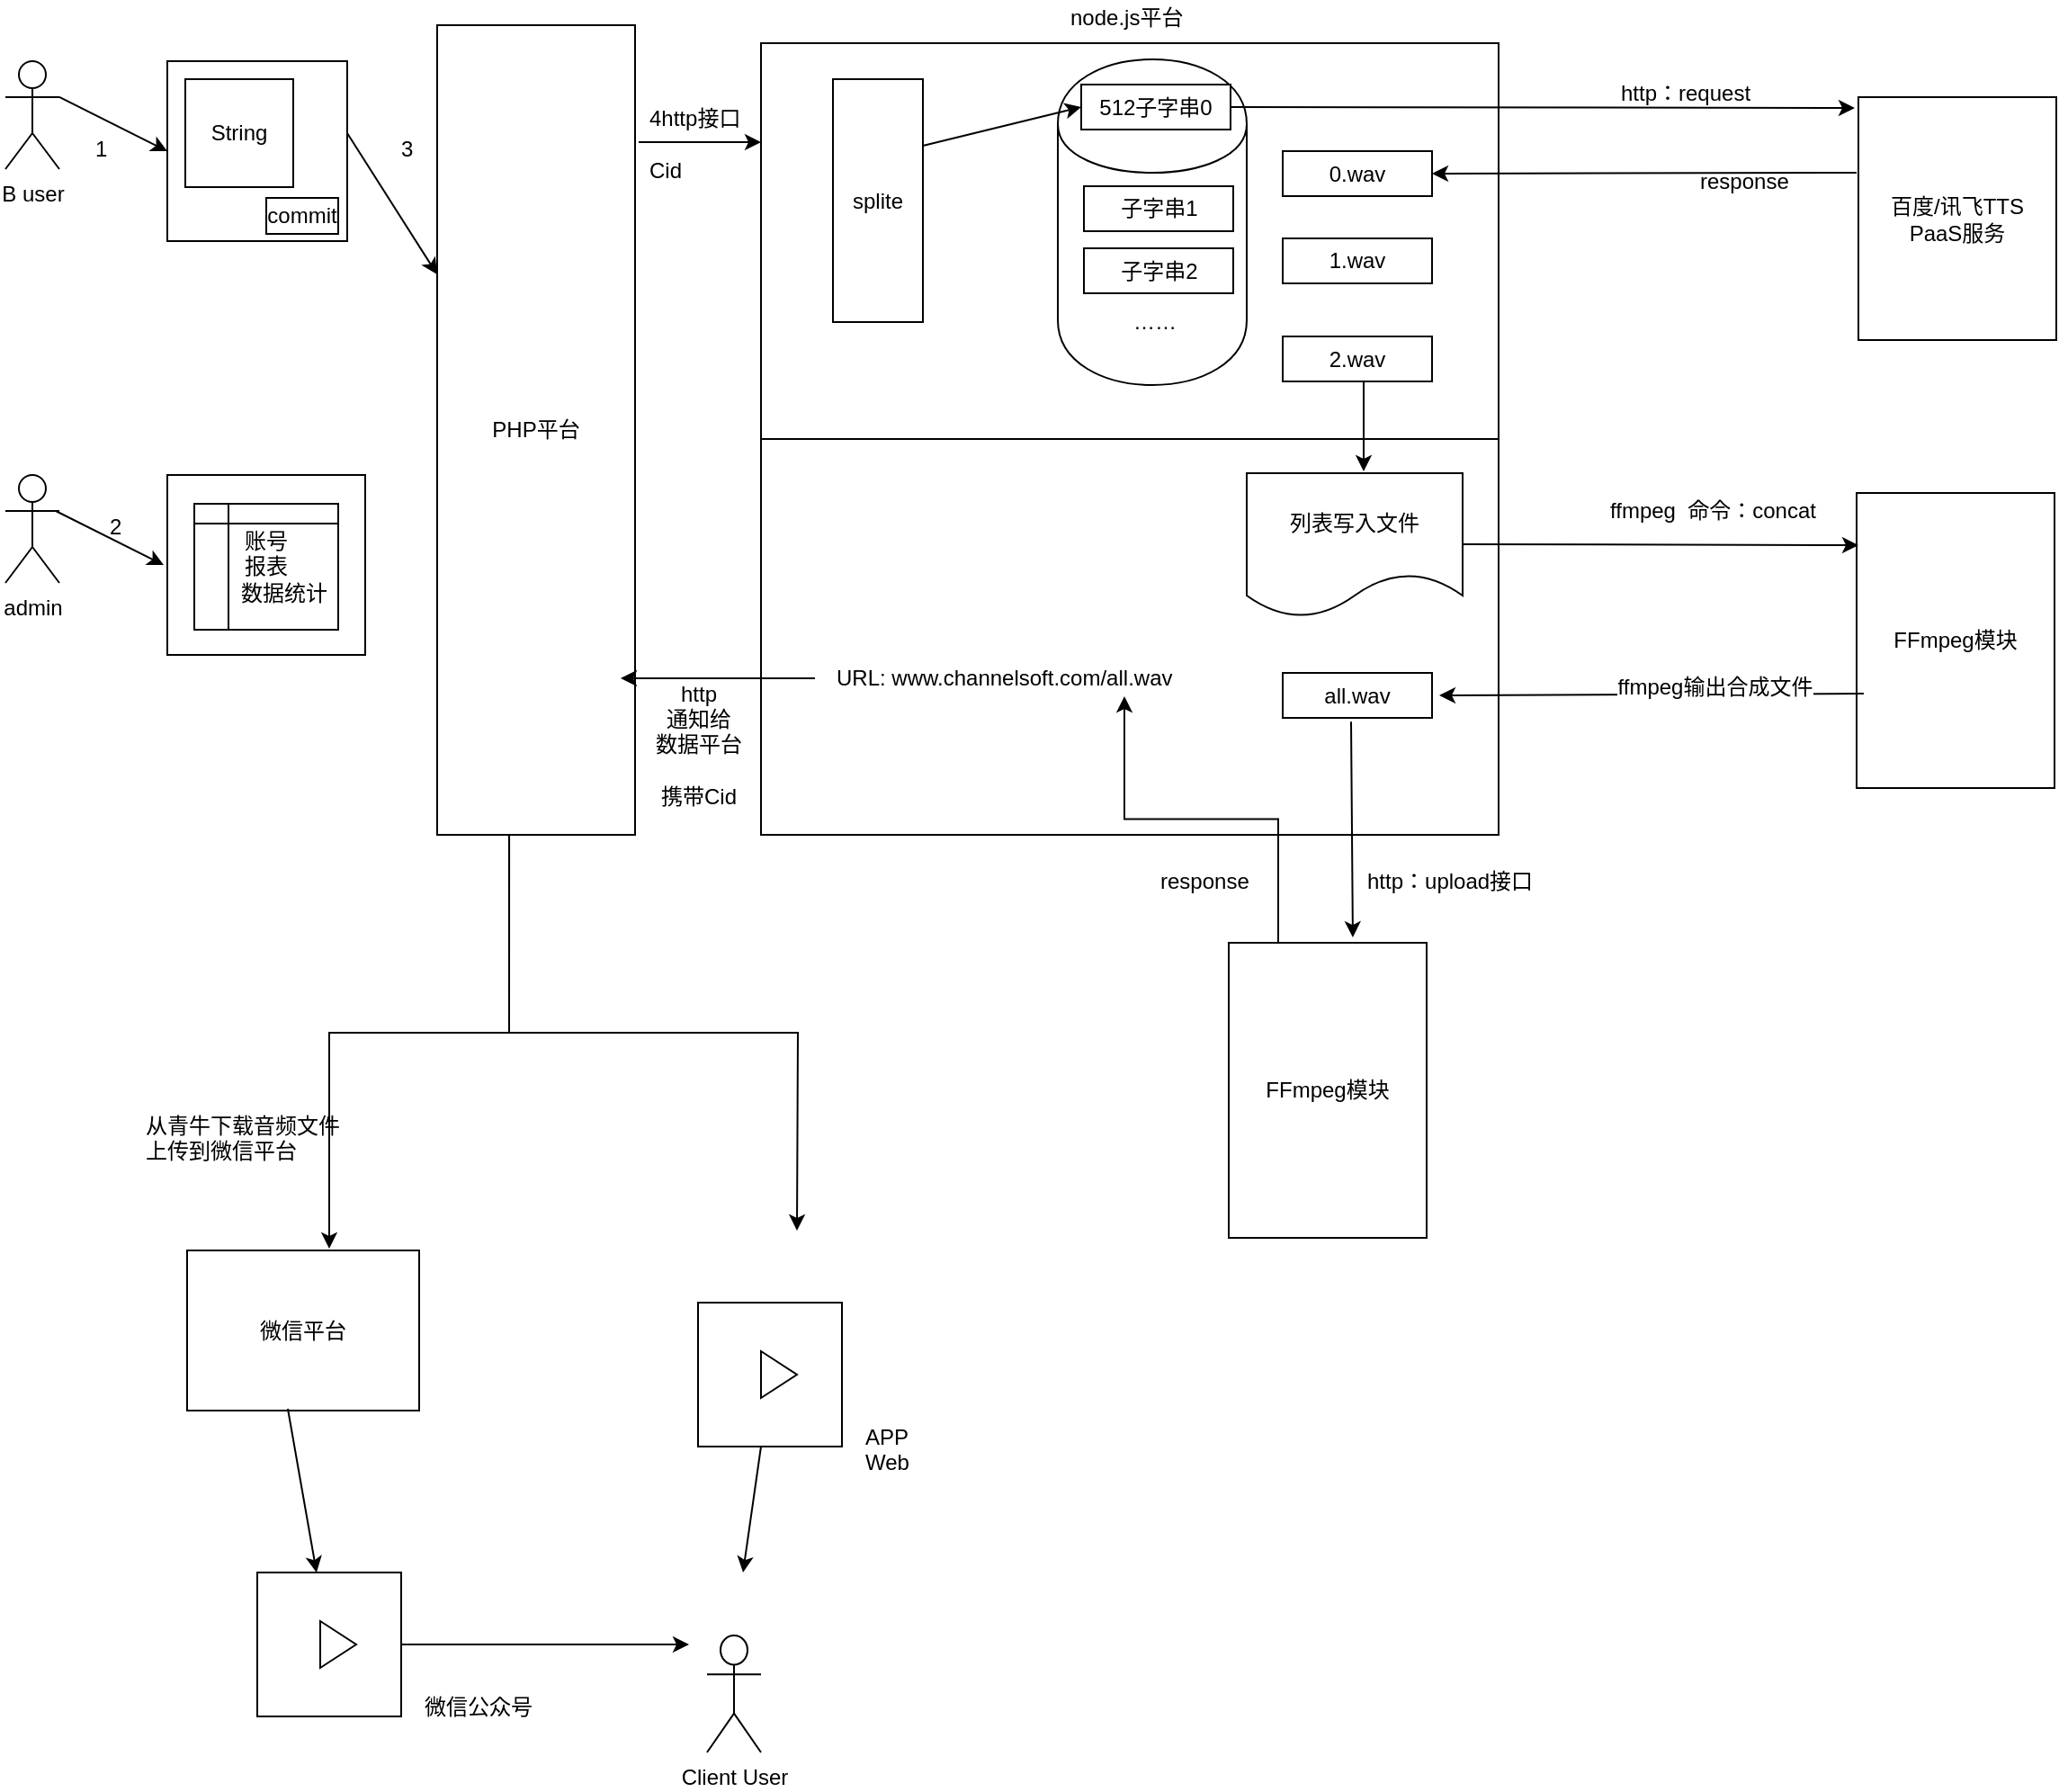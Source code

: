 <mxfile version="10.6.7" type="github"><diagram id="krVOmBQLmAQJuNOJWPd5" name="Page-1"><mxGraphModel dx="1080" dy="401" grid="1" gridSize="10" guides="1" tooltips="1" connect="1" arrows="1" fold="1" page="1" pageScale="1" pageWidth="827" pageHeight="1169" math="0" shadow="0"><root><mxCell id="0"/><mxCell id="1" parent="0"/><mxCell id="4Xqxun-vfge2mHhw9Lkq-16" value="" style="rounded=0;whiteSpace=wrap;html=1;" vertex="1" parent="1"><mxGeometry x="470" y="30" width="410" height="220" as="geometry"/></mxCell><mxCell id="4Xqxun-vfge2mHhw9Lkq-52" value="" style="shape=cylinder;whiteSpace=wrap;html=1;boundedLbl=1;backgroundOutline=1;" vertex="1" parent="1"><mxGeometry x="635" y="39" width="105" height="181" as="geometry"/></mxCell><mxCell id="4Xqxun-vfge2mHhw9Lkq-1" value="B user" style="shape=umlActor;verticalLabelPosition=bottom;labelBackgroundColor=#ffffff;verticalAlign=top;html=1;outlineConnect=0;" vertex="1" parent="1"><mxGeometry x="50" y="40" width="30" height="60" as="geometry"/></mxCell><mxCell id="4Xqxun-vfge2mHhw9Lkq-2" value="admin" style="shape=umlActor;verticalLabelPosition=bottom;labelBackgroundColor=#ffffff;verticalAlign=top;html=1;outlineConnect=0;" vertex="1" parent="1"><mxGeometry x="50" y="270" width="30" height="60" as="geometry"/></mxCell><mxCell id="4Xqxun-vfge2mHhw9Lkq-4" value="" style="rounded=0;whiteSpace=wrap;html=1;" vertex="1" parent="1"><mxGeometry x="140" y="40" width="100" height="100" as="geometry"/></mxCell><mxCell id="4Xqxun-vfge2mHhw9Lkq-3" value="String" style="whiteSpace=wrap;html=1;aspect=fixed;" vertex="1" parent="1"><mxGeometry x="150" y="50" width="60" height="60" as="geometry"/></mxCell><mxCell id="4Xqxun-vfge2mHhw9Lkq-5" value="commit" style="rounded=0;whiteSpace=wrap;html=1;" vertex="1" parent="1"><mxGeometry x="195" y="116" width="40" height="20" as="geometry"/></mxCell><mxCell id="4Xqxun-vfge2mHhw9Lkq-6" value="审核/&lt;br&gt;报表/&lt;br&gt;数据统计" style="rounded=0;whiteSpace=wrap;html=1;" vertex="1" parent="1"><mxGeometry x="140" y="270" width="110" height="100" as="geometry"/></mxCell><mxCell id="4Xqxun-vfge2mHhw9Lkq-7" value="账号&lt;br&gt;报表&lt;br&gt;&amp;nbsp; &amp;nbsp; &amp;nbsp; 数据统计" style="shape=internalStorage;whiteSpace=wrap;html=1;backgroundOutline=1;dx=19;dy=11;" vertex="1" parent="1"><mxGeometry x="155" y="286" width="80" height="70" as="geometry"/></mxCell><mxCell id="4Xqxun-vfge2mHhw9Lkq-14" value="PHP平台" style="rounded=0;whiteSpace=wrap;html=1;" vertex="1" parent="1"><mxGeometry x="290" y="20" width="110" height="450" as="geometry"/></mxCell><mxCell id="4Xqxun-vfge2mHhw9Lkq-17" value="" style="rounded=0;whiteSpace=wrap;html=1;" vertex="1" parent="1"><mxGeometry x="470" y="250" width="410" height="220" as="geometry"/></mxCell><mxCell id="4Xqxun-vfge2mHhw9Lkq-19" value="" style="endArrow=classic;html=1;exitX=1;exitY=0.333;exitDx=0;exitDy=0;exitPerimeter=0;entryX=0;entryY=0.5;entryDx=0;entryDy=0;" edge="1" parent="1" source="4Xqxun-vfge2mHhw9Lkq-1" target="4Xqxun-vfge2mHhw9Lkq-4"><mxGeometry width="50" height="50" relative="1" as="geometry"><mxPoint x="65" y="179" as="sourcePoint"/><mxPoint x="115" y="129" as="targetPoint"/></mxGeometry></mxCell><mxCell id="4Xqxun-vfge2mHhw9Lkq-20" value="1" style="text;html=1;resizable=0;points=[];autosize=1;align=left;verticalAlign=top;spacingTop=-4;" vertex="1" parent="1"><mxGeometry x="98" y="79" width="20" height="20" as="geometry"/></mxCell><mxCell id="4Xqxun-vfge2mHhw9Lkq-21" value="" style="endArrow=classic;html=1;exitX=1;exitY=0.333;exitDx=0;exitDy=0;exitPerimeter=0;entryX=0;entryY=0.5;entryDx=0;entryDy=0;" edge="1" parent="1"><mxGeometry width="50" height="50" relative="1" as="geometry"><mxPoint x="78" y="290" as="sourcePoint"/><mxPoint x="138" y="320" as="targetPoint"/></mxGeometry></mxCell><mxCell id="4Xqxun-vfge2mHhw9Lkq-22" value="2" style="text;html=1;resizable=0;points=[];autosize=1;align=left;verticalAlign=top;spacingTop=-4;" vertex="1" parent="1"><mxGeometry x="106" y="289" width="20" height="20" as="geometry"/></mxCell><mxCell id="4Xqxun-vfge2mHhw9Lkq-24" value="" style="endArrow=classic;html=1;exitX=1;exitY=0.333;exitDx=0;exitDy=0;exitPerimeter=0;" edge="1" parent="1"><mxGeometry width="50" height="50" relative="1" as="geometry"><mxPoint x="240" y="80" as="sourcePoint"/><mxPoint x="290" y="158.571" as="targetPoint"/></mxGeometry></mxCell><mxCell id="4Xqxun-vfge2mHhw9Lkq-25" value="" style="endArrow=classic;html=1;entryX=0;entryY=0.25;entryDx=0;entryDy=0;" edge="1" parent="1" target="4Xqxun-vfge2mHhw9Lkq-16"><mxGeometry width="50" height="50" relative="1" as="geometry"><mxPoint x="402" y="85" as="sourcePoint"/><mxPoint x="438" y="157.571" as="targetPoint"/></mxGeometry></mxCell><mxCell id="4Xqxun-vfge2mHhw9Lkq-26" value="4http接口&lt;br&gt;&lt;br&gt;Cid&lt;br&gt;" style="text;html=1;resizable=0;points=[];autosize=1;align=left;verticalAlign=top;spacingTop=-4;" vertex="1" parent="1"><mxGeometry x="406" y="62" width="70" height="40" as="geometry"/></mxCell><mxCell id="4Xqxun-vfge2mHhw9Lkq-27" value="3" style="text;html=1;resizable=0;points=[];autosize=1;align=left;verticalAlign=top;spacingTop=-4;" vertex="1" parent="1"><mxGeometry x="268" y="79" width="20" height="20" as="geometry"/></mxCell><mxCell id="4Xqxun-vfge2mHhw9Lkq-28" value="" style="endArrow=classic;html=1;entryX=0.439;entryY=0.136;entryDx=0;entryDy=0;entryPerimeter=0;" edge="1" parent="1"><mxGeometry width="50" height="50" relative="1" as="geometry"><mxPoint x="805" y="218" as="sourcePoint"/><mxPoint x="805" y="268" as="targetPoint"/></mxGeometry></mxCell><mxCell id="4Xqxun-vfge2mHhw9Lkq-29" value="node.js平台" style="text;html=1;resizable=0;points=[];autosize=1;align=left;verticalAlign=top;spacingTop=-4;" vertex="1" parent="1"><mxGeometry x="640" y="6" width="80" height="20" as="geometry"/></mxCell><mxCell id="4Xqxun-vfge2mHhw9Lkq-31" value="splite" style="rounded=0;whiteSpace=wrap;html=1;" vertex="1" parent="1"><mxGeometry x="510" y="50" width="50" height="135" as="geometry"/></mxCell><mxCell id="4Xqxun-vfge2mHhw9Lkq-32" value="512子字串0" style="rounded=0;whiteSpace=wrap;html=1;" vertex="1" parent="1"><mxGeometry x="648" y="53" width="83" height="25" as="geometry"/></mxCell><mxCell id="4Xqxun-vfge2mHhw9Lkq-38" value="百度/讯飞TTS&lt;br&gt;PaaS服务" style="rounded=0;whiteSpace=wrap;html=1;" vertex="1" parent="1"><mxGeometry x="1080" y="60" width="110" height="135" as="geometry"/></mxCell><mxCell id="4Xqxun-vfge2mHhw9Lkq-39" value="FFmpeg模块" style="rounded=0;whiteSpace=wrap;html=1;" vertex="1" parent="1"><mxGeometry x="1079" y="280" width="110" height="164" as="geometry"/></mxCell><mxCell id="4Xqxun-vfge2mHhw9Lkq-40" value="0.wav" style="rounded=0;whiteSpace=wrap;html=1;" vertex="1" parent="1"><mxGeometry x="760" y="90" width="83" height="25" as="geometry"/></mxCell><mxCell id="4Xqxun-vfge2mHhw9Lkq-41" value="子字串1" style="rounded=0;whiteSpace=wrap;html=1;" vertex="1" parent="1"><mxGeometry x="649.5" y="109.5" width="83" height="25" as="geometry"/></mxCell><mxCell id="4Xqxun-vfge2mHhw9Lkq-42" value="子字串2" style="rounded=0;whiteSpace=wrap;html=1;" vertex="1" parent="1"><mxGeometry x="649.5" y="144" width="83" height="25" as="geometry"/></mxCell><mxCell id="4Xqxun-vfge2mHhw9Lkq-43" value="1.wav" style="rounded=0;whiteSpace=wrap;html=1;" vertex="1" parent="1"><mxGeometry x="760" y="138.5" width="83" height="25" as="geometry"/></mxCell><mxCell id="4Xqxun-vfge2mHhw9Lkq-46" value="2.wav" style="rounded=0;whiteSpace=wrap;html=1;" vertex="1" parent="1"><mxGeometry x="760" y="193" width="83" height="25" as="geometry"/></mxCell><mxCell id="4Xqxun-vfge2mHhw9Lkq-47" value="" style="endArrow=classic;html=1;entryX=0;entryY=0.5;entryDx=0;entryDy=0;" edge="1" parent="1" target="4Xqxun-vfge2mHhw9Lkq-32"><mxGeometry width="50" height="50" relative="1" as="geometry"><mxPoint x="560" y="87" as="sourcePoint"/><mxPoint x="610" y="37" as="targetPoint"/></mxGeometry></mxCell><mxCell id="4Xqxun-vfge2mHhw9Lkq-48" value="" style="endArrow=classic;html=1;" edge="1" parent="1"><mxGeometry width="50" height="50" relative="1" as="geometry"><mxPoint x="731" y="65.5" as="sourcePoint"/><mxPoint x="1078" y="66" as="targetPoint"/></mxGeometry></mxCell><mxCell id="4Xqxun-vfge2mHhw9Lkq-49" value="" style="endArrow=classic;html=1;entryX=1;entryY=0.5;entryDx=0;entryDy=0;" edge="1" parent="1" target="4Xqxun-vfge2mHhw9Lkq-40"><mxGeometry width="50" height="50" relative="1" as="geometry"><mxPoint x="1079" y="102" as="sourcePoint"/><mxPoint x="1167" y="81" as="targetPoint"/></mxGeometry></mxCell><mxCell id="4Xqxun-vfge2mHhw9Lkq-50" value="http：request" style="text;html=1;resizable=0;points=[];autosize=1;align=left;verticalAlign=top;spacingTop=-4;" vertex="1" parent="1"><mxGeometry x="946" y="48" width="90" height="20" as="geometry"/></mxCell><mxCell id="4Xqxun-vfge2mHhw9Lkq-51" value="response" style="text;html=1;resizable=0;points=[];autosize=1;align=left;verticalAlign=top;spacingTop=-4;" vertex="1" parent="1"><mxGeometry x="990" y="97" width="60" height="20" as="geometry"/></mxCell><mxCell id="4Xqxun-vfge2mHhw9Lkq-53" value="……" style="text;html=1;resizable=0;points=[];autosize=1;align=left;verticalAlign=top;spacingTop=-4;" vertex="1" parent="1"><mxGeometry x="675" y="175" width="40" height="20" as="geometry"/></mxCell><mxCell id="4Xqxun-vfge2mHhw9Lkq-54" value="列表写入文件" style="shape=document;whiteSpace=wrap;html=1;boundedLbl=1;" vertex="1" parent="1"><mxGeometry x="740" y="269" width="120" height="80" as="geometry"/></mxCell><mxCell id="4Xqxun-vfge2mHhw9Lkq-55" value="" style="endArrow=classic;html=1;" edge="1" parent="1"><mxGeometry width="50" height="50" relative="1" as="geometry"><mxPoint x="860" y="308.5" as="sourcePoint"/><mxPoint x="1080" y="309" as="targetPoint"/></mxGeometry></mxCell><mxCell id="4Xqxun-vfge2mHhw9Lkq-56" value="ffmpeg&amp;nbsp; 命令：concat" style="text;html=1;resizable=0;points=[];autosize=1;align=left;verticalAlign=top;spacingTop=-4;" vertex="1" parent="1"><mxGeometry x="939.5" y="280" width="130" height="20" as="geometry"/></mxCell><mxCell id="4Xqxun-vfge2mHhw9Lkq-57" value="all.wav" style="rounded=0;whiteSpace=wrap;html=1;" vertex="1" parent="1"><mxGeometry x="760" y="380" width="83" height="25" as="geometry"/></mxCell><mxCell id="4Xqxun-vfge2mHhw9Lkq-58" value="" style="endArrow=classic;html=1;entryX=1;entryY=0.5;entryDx=0;entryDy=0;" edge="1" parent="1"><mxGeometry width="50" height="50" relative="1" as="geometry"><mxPoint x="1083" y="391.5" as="sourcePoint"/><mxPoint x="847" y="392.5" as="targetPoint"/></mxGeometry></mxCell><mxCell id="4Xqxun-vfge2mHhw9Lkq-59" value="ffmpeg输出合成文件" style="text;html=1;resizable=0;points=[];align=center;verticalAlign=middle;labelBackgroundColor=#ffffff;" vertex="1" connectable="0" parent="4Xqxun-vfge2mHhw9Lkq-58"><mxGeometry x="-0.297" y="-4" relative="1" as="geometry"><mxPoint as="offset"/></mxGeometry></mxCell><mxCell id="4Xqxun-vfge2mHhw9Lkq-60" value="FFmpeg模块" style="rounded=0;whiteSpace=wrap;html=1;" vertex="1" parent="1"><mxGeometry x="730" y="530" width="110" height="164" as="geometry"/></mxCell><mxCell id="4Xqxun-vfge2mHhw9Lkq-61" value="URL: www.channelsoft.com/all.wav" style="text;html=1;resizable=0;points=[];autosize=1;align=left;verticalAlign=top;spacingTop=-4;" vertex="1" parent="1"><mxGeometry x="510" y="372.5" width="200" height="20" as="geometry"/></mxCell><mxCell id="4Xqxun-vfge2mHhw9Lkq-62" value="" style="endArrow=classic;html=1;exitX=0.8;exitY=0.714;exitDx=0;exitDy=0;exitPerimeter=0;entryX=0.627;entryY=-0.018;entryDx=0;entryDy=0;entryPerimeter=0;" edge="1" parent="1" source="4Xqxun-vfge2mHhw9Lkq-17" target="4Xqxun-vfge2mHhw9Lkq-60"><mxGeometry width="50" height="50" relative="1" as="geometry"><mxPoint x="800" y="470" as="sourcePoint"/><mxPoint x="800" y="520" as="targetPoint"/></mxGeometry></mxCell><mxCell id="4Xqxun-vfge2mHhw9Lkq-65" value="" style="edgeStyle=orthogonalEdgeStyle;rounded=0;orthogonalLoop=1;jettySize=auto;html=1;exitX=0.25;exitY=0;exitDx=0;exitDy=0;entryX=0.81;entryY=1.025;entryDx=0;entryDy=0;entryPerimeter=0;" edge="1" parent="1" source="4Xqxun-vfge2mHhw9Lkq-60" target="4Xqxun-vfge2mHhw9Lkq-61"><mxGeometry relative="1" as="geometry"/></mxCell><mxCell id="4Xqxun-vfge2mHhw9Lkq-63" value="http：upload接口" style="text;html=1;resizable=0;points=[];autosize=1;align=left;verticalAlign=top;spacingTop=-4;" vertex="1" parent="1"><mxGeometry x="805" y="486" width="110" height="20" as="geometry"/></mxCell><mxCell id="4Xqxun-vfge2mHhw9Lkq-64" value="response" style="text;html=1;resizable=0;points=[];autosize=1;align=left;verticalAlign=top;spacingTop=-4;" vertex="1" parent="1"><mxGeometry x="689.5" y="486" width="60" height="20" as="geometry"/></mxCell><mxCell id="4Xqxun-vfge2mHhw9Lkq-68" value="" style="endArrow=classic;html=1;entryX=1;entryY=0.5;entryDx=0;entryDy=0;" edge="1" parent="1"><mxGeometry width="50" height="50" relative="1" as="geometry"><mxPoint x="500" y="383" as="sourcePoint"/><mxPoint x="392" y="383" as="targetPoint"/></mxGeometry></mxCell><mxCell id="4Xqxun-vfge2mHhw9Lkq-69" value="http &lt;br&gt;通知给&lt;br&gt;数据平台&lt;br&gt;&lt;br&gt;携带Cid&lt;br&gt;" style="text;html=1;resizable=0;points=[];align=center;verticalAlign=middle;labelBackgroundColor=#ffffff;" vertex="1" connectable="0" parent="4Xqxun-vfge2mHhw9Lkq-68"><mxGeometry x="-0.297" y="-4" relative="1" as="geometry"><mxPoint x="-27" y="41" as="offset"/></mxGeometry></mxCell><mxCell id="4Xqxun-vfge2mHhw9Lkq-70" value="" style="edgeStyle=orthogonalEdgeStyle;rounded=0;orthogonalLoop=1;jettySize=auto;html=1;exitX=0.364;exitY=1;exitDx=0;exitDy=0;exitPerimeter=0;" edge="1" parent="1" source="4Xqxun-vfge2mHhw9Lkq-14"><mxGeometry relative="1" as="geometry"><mxPoint x="400" y="581" as="sourcePoint"/><mxPoint x="490" y="690" as="targetPoint"/></mxGeometry></mxCell><mxCell id="4Xqxun-vfge2mHhw9Lkq-71" value="" style="group" vertex="1" connectable="0" parent="1"><mxGeometry x="435" y="710" width="190" height="115" as="geometry"/></mxCell><mxCell id="4Xqxun-vfge2mHhw9Lkq-73" value="" style="whiteSpace=wrap;html=1;aspect=fixed;" vertex="1" parent="4Xqxun-vfge2mHhw9Lkq-71"><mxGeometry y="20" width="80" height="80" as="geometry"/></mxCell><mxCell id="4Xqxun-vfge2mHhw9Lkq-74" value="" style="triangle;whiteSpace=wrap;html=1;" vertex="1" parent="4Xqxun-vfge2mHhw9Lkq-71"><mxGeometry x="35" y="47" width="20" height="26" as="geometry"/></mxCell><mxCell id="4Xqxun-vfge2mHhw9Lkq-75" value="APP&lt;br&gt;Web&lt;br&gt;" style="text;html=1;resizable=0;points=[];autosize=1;align=left;verticalAlign=top;spacingTop=-4;" vertex="1" parent="4Xqxun-vfge2mHhw9Lkq-71"><mxGeometry x="91" y="85" width="40" height="30" as="geometry"/></mxCell><mxCell id="4Xqxun-vfge2mHhw9Lkq-88" value="" style="endArrow=classic;html=1;" edge="1" parent="4Xqxun-vfge2mHhw9Lkq-71"><mxGeometry width="50" height="50" relative="1" as="geometry"><mxPoint x="35" y="100" as="sourcePoint"/><mxPoint x="25" y="170" as="targetPoint"/></mxGeometry></mxCell><mxCell id="4Xqxun-vfge2mHhw9Lkq-76" value="" style="edgeStyle=orthogonalEdgeStyle;rounded=0;orthogonalLoop=1;jettySize=auto;html=1;" edge="1" parent="1"><mxGeometry relative="1" as="geometry"><mxPoint x="330" y="470" as="sourcePoint"/><mxPoint x="230" y="700" as="targetPoint"/><Array as="points"><mxPoint x="330" y="580"/><mxPoint x="230" y="580"/><mxPoint x="230" y="700"/></Array></mxGeometry></mxCell><mxCell id="4Xqxun-vfge2mHhw9Lkq-80" value="" style="group" vertex="1" connectable="0" parent="1"><mxGeometry x="190" y="860" width="190" height="115" as="geometry"/></mxCell><mxCell id="4Xqxun-vfge2mHhw9Lkq-81" value="" style="whiteSpace=wrap;html=1;aspect=fixed;" vertex="1" parent="4Xqxun-vfge2mHhw9Lkq-80"><mxGeometry y="20" width="80" height="80" as="geometry"/></mxCell><mxCell id="4Xqxun-vfge2mHhw9Lkq-82" value="" style="triangle;whiteSpace=wrap;html=1;" vertex="1" parent="4Xqxun-vfge2mHhw9Lkq-80"><mxGeometry x="35" y="47" width="20" height="26" as="geometry"/></mxCell><mxCell id="4Xqxun-vfge2mHhw9Lkq-83" value="微信公众号&lt;br&gt;" style="text;html=1;resizable=0;points=[];autosize=1;align=left;verticalAlign=top;spacingTop=-4;" vertex="1" parent="4Xqxun-vfge2mHhw9Lkq-80"><mxGeometry x="91" y="85" width="80" height="20" as="geometry"/></mxCell><mxCell id="4Xqxun-vfge2mHhw9Lkq-84" value="从青牛下载音频文件&lt;br&gt;上传到微信平台&lt;br&gt;" style="text;html=1;resizable=0;points=[];autosize=1;align=left;verticalAlign=top;spacingTop=-4;" vertex="1" parent="1"><mxGeometry x="126" y="622" width="120" height="30" as="geometry"/></mxCell><mxCell id="4Xqxun-vfge2mHhw9Lkq-85" value="微信平台" style="rounded=0;whiteSpace=wrap;html=1;" vertex="1" parent="1"><mxGeometry x="151" y="701" width="129" height="89" as="geometry"/></mxCell><mxCell id="4Xqxun-vfge2mHhw9Lkq-86" value="Client User" style="shape=umlActor;verticalLabelPosition=bottom;labelBackgroundColor=#ffffff;verticalAlign=top;html=1;outlineConnect=0;" vertex="1" parent="1"><mxGeometry x="440" y="915" width="30" height="65" as="geometry"/></mxCell><mxCell id="4Xqxun-vfge2mHhw9Lkq-87" value="" style="endArrow=classic;html=1;exitX=0.434;exitY=0.989;exitDx=0;exitDy=0;exitPerimeter=0;" edge="1" parent="1" source="4Xqxun-vfge2mHhw9Lkq-85" target="4Xqxun-vfge2mHhw9Lkq-81"><mxGeometry width="50" height="50" relative="1" as="geometry"><mxPoint x="50" y="1070" as="sourcePoint"/><mxPoint x="100" y="1020" as="targetPoint"/></mxGeometry></mxCell><mxCell id="4Xqxun-vfge2mHhw9Lkq-89" value="" style="endArrow=classic;html=1;exitX=1;exitY=0.5;exitDx=0;exitDy=0;" edge="1" parent="1" source="4Xqxun-vfge2mHhw9Lkq-81"><mxGeometry width="50" height="50" relative="1" as="geometry"><mxPoint x="217" y="799" as="sourcePoint"/><mxPoint x="430" y="920" as="targetPoint"/></mxGeometry></mxCell></root></mxGraphModel></diagram></mxfile>